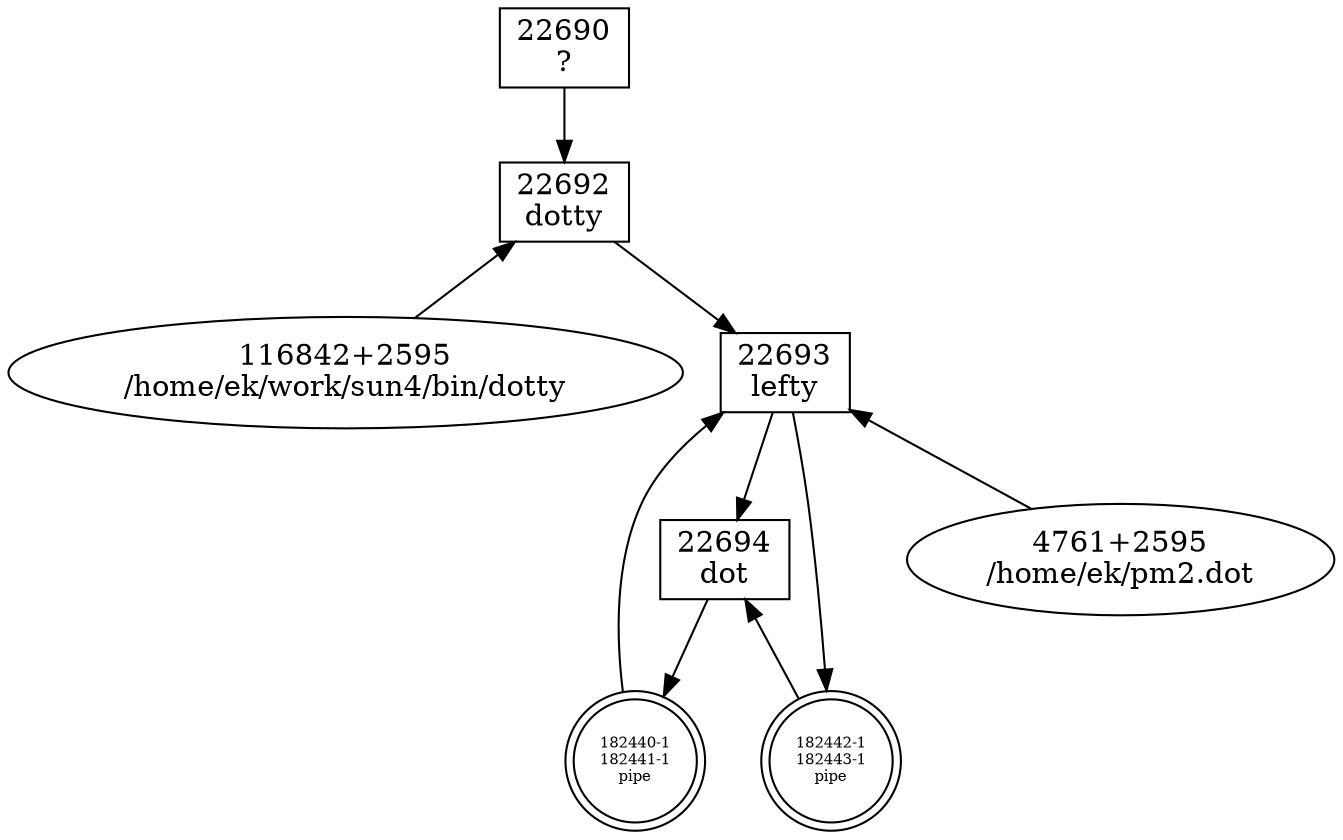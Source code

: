 # Generated Tor  2 Okt 2008 11:04:24 GMT by dot - Graphviz version 2.20.2 (Tue Jul  1 11:56:55 UTC 2008)
#
# 
# real	0m0.198s
# user	0m0.125s
# sys	0m0.038s

digraph g {
	node [label="\N", fontsize=14, fontname="Times-Roman", fontcolor=black, shape=box, color=black, width="0.5"];
	edge [fontsize=14, fontname="Times-Roman", fontcolor=black, color=black];
	graph [bb="0,0,464,384",
		_draw_="c 5 -white C 5 -white P 4 0 0 0 384 464 384 464 0 ",
		xdotversion="1.2"];
	22690 [label="22690\n?", width="0.58", pname="?", kind=proc, pos="251,19", height="0.50", _draw_="c 5 -black p 4 272 37 230 37 230 1 272 1 ", _ldraw_="F 14.000000 11 -Times-Roman c 5 -black T 251 17 0 26 5 -22690 F 14.000000 11 -Times-Roman c 5 -black T 251 5 0 5 1 -? "];
	22692 [label="22692\ndotty", width="0.58", pname=dotty, kind=proc, pos="202,139", height="0.50", _draw_="c 5 -black p 4 223 157 181 157 181 121 223 121 ", _ldraw_="F 14.000000 11 -Times-Roman c 5 -black T 202 137 0 26 5 -22692 F 14.000000 11 -Times-Roman c 5 -black T 202 125 0 22 5 -dotty "];
	"116842+2595" [label="116842+2595\n/home/ek/work/sun4/bin/dotty", shape=ellipse, width="2.81", kind=file, fname="/home/ek/work/sun4/bin/dotty", pos="102,224", height="0.62", _draw_="c 5 -black e 102 224 101 23 ", _ldraw_="F 14.000000 11 -Times-Roman c 5 -black T 102 222 0 58 11 -116842+2595 F 14.000000 11 -Times-Roman c 5 -black T 102 210 0 127 28 \
-/home/ek/work/sun4/bin/dotty "];
	22693 [label="22693\nlefty", width="0.58", pname=lefty, kind=proc, pos="260,266", height="0.50", _draw_="c 5 -black p 4 281 284 239 284 239 248 281 248 ", _ldraw_="F 14.000000 11 -Times-Roman c 5 -black T 260 264 0 26 5 -22693 F 14.000000 11 -Times-Roman c 5 -black T 260 252 0 19 5 -lefty "];
	"182440-1" [label="182440-1\n182441-1\npipe", fontsize=7, shape=doublecircle, width="0.81", kind=file, fname=pipe, subkind=pipe, pos="318,224", height="0.82", _draw_="c 5 -black e 318 224 25 25 c 5 -black e 318 224 29 29 ", _ldraw_="F 7.000000 11 -Times-Roman c 5 -black T 318 226 0 20 8 -182440-1 F 7.000000 11 -Times-Roman c 5 -black T 318 220 0 20 8 -182441-\
1 F 7.000000 11 -Times-Roman c 5 -black T 318 214 0 9 4 -pipe "];
	"182442-1" [label="182442-1\n182443-1\npipe", fontsize=7, shape=doublecircle, width="0.81", kind=file, fname=pipe, subkind=pipe, pos="434,309", height="0.82", _draw_="c 5 -black e 434 309 25 25 c 5 -black e 434 309 29 29 ", _ldraw_="F 7.000000 11 -Times-Roman c 5 -black T 434 311 0 20 8 -182442-1 F 7.000000 11 -Times-Roman c 5 -black T 434 305 0 20 8 -182443-\
1 F 7.000000 11 -Times-Roman c 5 -black T 434 299 0 9 4 -pipe "];
	22694 [label="22694\ndot", width="0.58", pname=dot, kind=proc, pos="376,182", height="0.50", _draw_="c 5 -black p 4 397 200 355 200 355 164 397 164 ", _ldraw_="F 14.000000 11 -Times-Roman c 5 -black T 376 180 0 26 5 -22694 F 14.000000 11 -Times-Roman c 5 -black T 376 168 0 13 3 -dot "];
	"4761+2595" [label="4761+2595\n/home/ek/pm2.dot", shape=ellipse, width="1.83", kind=file, fname="/home/ek/pm2.dot", pos="274,361", height="0.62", _draw_="c 5 -black e 274 361 66 23 ", _ldraw_="F 14.000000 11 -Times-Roman c 5 -black T 274 359 0 48 9 -4761+2595 F 14.000000 11 -Times-Roman c 5 -black T 274 347 0 77 16 -/ho\
me/ek/pm2.dot "];
	22690 -> 22692 [pos="e,210,121 244,37 236,57 223,88 214,111", _draw_="c 5 -black B 4 244 37 236 57 223 88 214 111 ", _hdraw_="S 5 -solid S 15 -setlinewidth(1) c 5 -black C 5 -black P 3 210 110 210 121 217 113 "];
	22692 -> "116842+2595" [dir=back, pos="s,181,157 173,163 159,176 142,190 128,202", _draw_="c 5 -black B 4 173 163 159 176 142 190 128 202 ", _tdraw_="S 5 -solid S 15 -setlinewidth(1) c 5 -black C 5 -black P 3 175 166 181 157 171 160 "];
	22692 -> 22693 [pos="e,252,248 210,157 220,178 236,214 248,239", _draw_="c 5 -black B 4 210 157 220 178 236 214 248 239 ", _hdraw_="S 5 -solid S 15 -setlinewidth(1) c 5 -black C 5 -black P 3 245 240 252 248 251 237 "];
	22693 -> "182440-1" [dir=back, pos="s,281,251 289,245 291,244 293,243 294,241", _draw_="c 5 -black B 4 289 245 291 244 293 243 294 241 ", _tdraw_="S 5 -solid S 15 -setlinewidth(1) c 5 -black C 5 -black P 3 287 242 281 251 291 248 "];
	22693 -> "182442-1" [dir=forward, pos="e,406,302 281,271 310,278 361,291 396,299", _draw_="c 5 -black B 4 281 271 310 278 361 291 396 299 ", _hdraw_="S 5 -solid S 15 -setlinewidth(1) c 5 -black C 5 -black P 3 395 302 406 302 397 296 "];
	22693 -> 22694 [pos="e,355,198 281,251 299,238 326,219 347,204", _draw_="c 5 -black B 4 281 251 299 238 326 219 347 204 ", _hdraw_="S 5 -solid S 15 -setlinewidth(1) c 5 -black C 5 -black P 3 349 207 355 198 345 201 "];
	22694 -> "182440-1" [dir=forward, pos="e,342,207 355,197 354,198 352,199 350,200", _draw_="c 5 -black B 4 355 197 354 198 352 199 350 200 ", _hdraw_="S 5 -solid S 15 -setlinewidth(1) c 5 -black C 5 -black P 3 347 198 342 207 352 203 "];
	22694 -> "182442-1" [dir=back, pos="s,384,200 388,209 398,230 412,260 422,282", _draw_="c 5 -black B 4 388 209 398 230 412 260 422 282 ", _tdraw_="S 5 -solid S 15 -setlinewidth(1) c 5 -black C 5 -black P 3 391 208 384 200 385 211 "];
	22693 -> "4761+2595" [dir=back, pos="s,263,284 264,294 266,308 269,325 271,338", _draw_="c 5 -black B 4 264 294 266 308 269 325 271 338 ", _tdraw_="S 5 -solid S 15 -setlinewidth(1) c 5 -black C 5 -black P 3 267 294 263 284 261 294 "];
}
